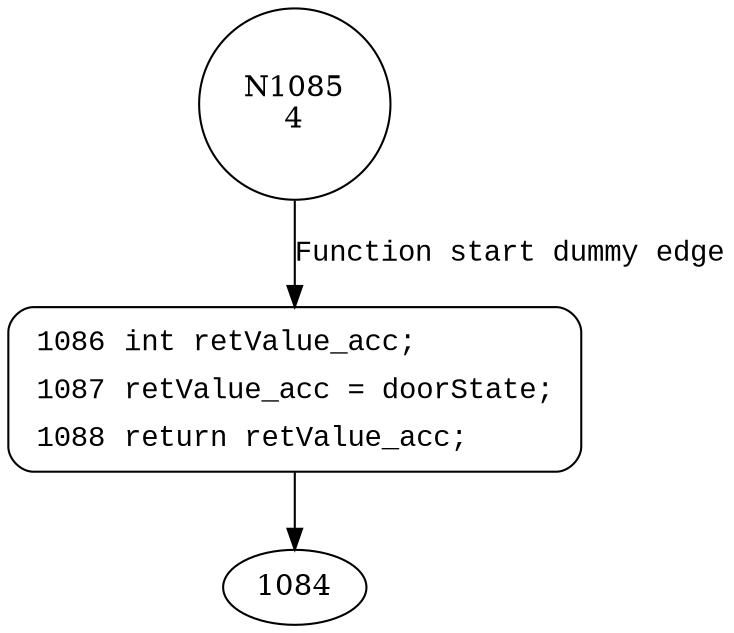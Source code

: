 digraph areDoorsOpen {
1085 [shape="circle" label="N1085\n4"]
1086 [shape="circle" label="N1086\n3"]
1086 [style="filled,bold" penwidth="1" fillcolor="white" fontname="Courier New" shape="Mrecord" label=<<table border="0" cellborder="0" cellpadding="3" bgcolor="white"><tr><td align="right">1086</td><td align="left">int retValue_acc;</td></tr><tr><td align="right">1087</td><td align="left">retValue_acc = doorState;</td></tr><tr><td align="right">1088</td><td align="left">return retValue_acc;</td></tr></table>>]
1086 -> 1084[label=""]
1085 -> 1086 [label="Function start dummy edge" fontname="Courier New"]
}